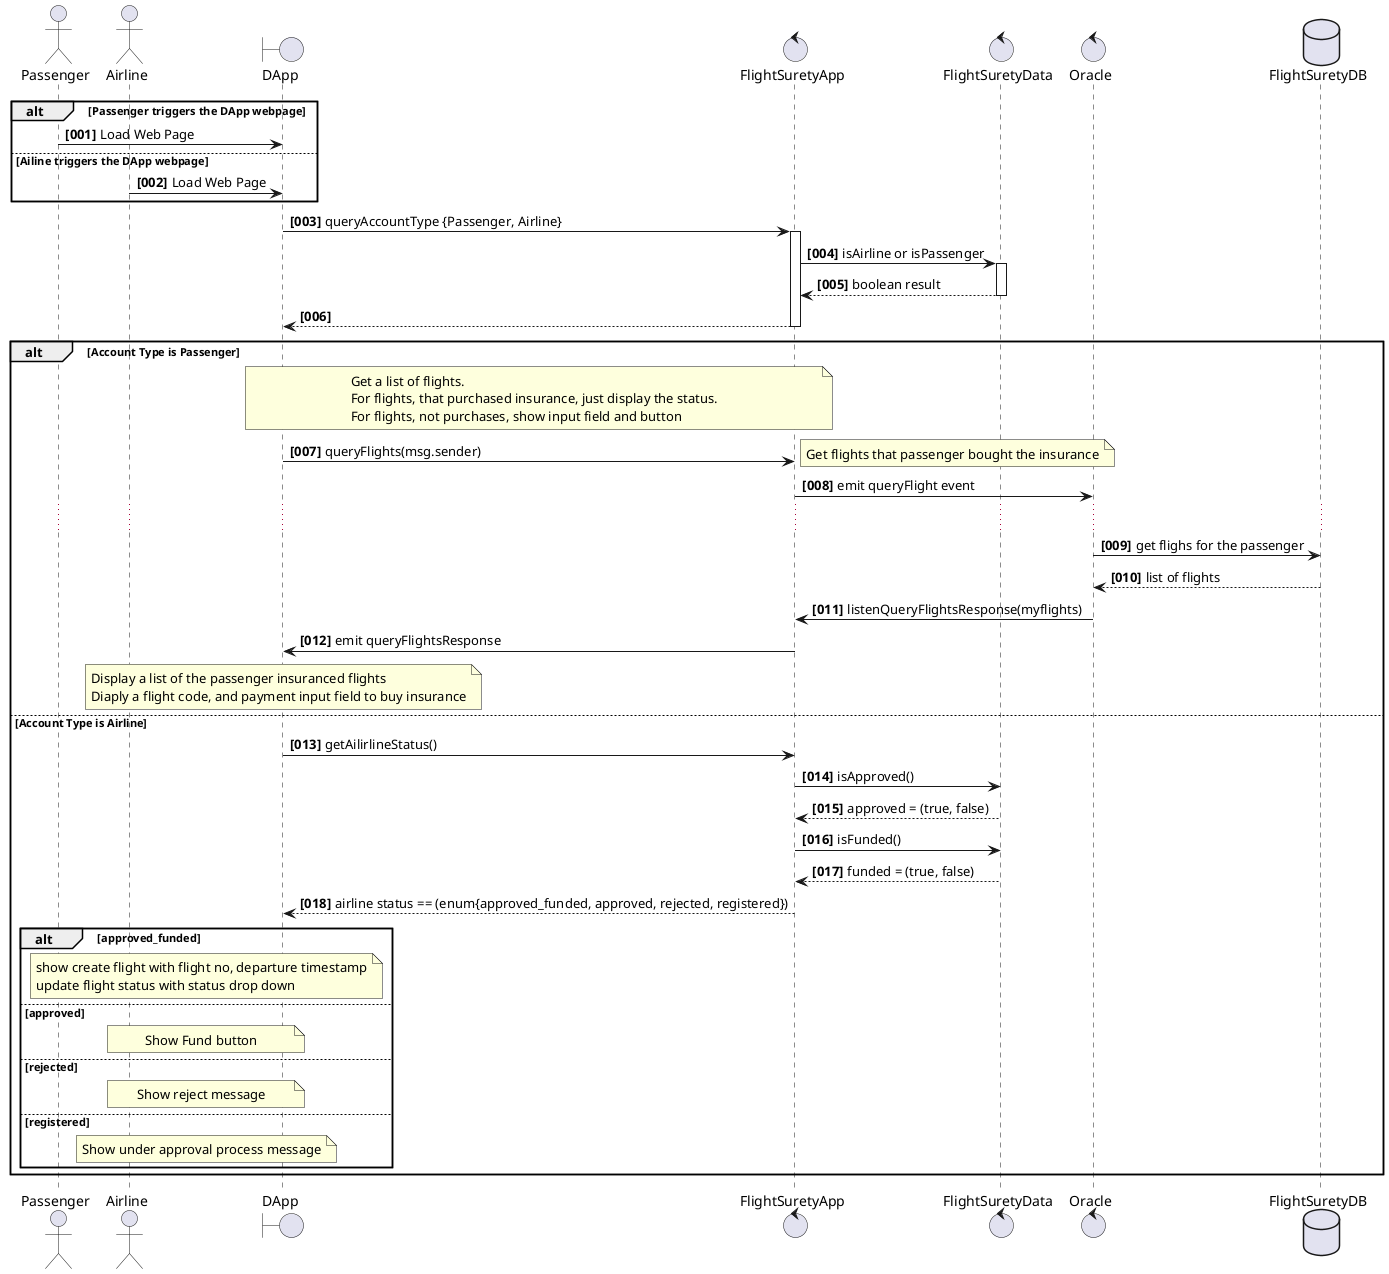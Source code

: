 @startuml
actor Passenger
actor Airline
boundary DApp
control FlightSuretyApp
control FlightSuretyData
control Oracle
database FlightSuretyDB

autonumber "<b>[000]"
alt Passenger triggers the DApp webpage
    Passenger -> DApp : Load Web Page
else Ailine triggers the DApp webpage
    Airline -> DApp : Load Web Page
end
DApp -> FlightSuretyApp : queryAccountType {Passenger, Airline}
    activate FlightSuretyApp
FlightSuretyApp -> FlightSuretyData : isAirline or isPassenger
    activate FlightSuretyData
FlightSuretyData --> FlightSuretyApp : boolean result
    deactivate FlightSuretyData
FlightSuretyApp --> DApp
    deactivate FlightSuretyApp

alt Account Type is Passenger
    note over DApp, FlightSuretyApp
        Get a list of flights.
        For flights, that purchased insurance, just display the status.
        For flights, not purchases, show input field and button
    end note
    DApp -> FlightSuretyApp : queryFlights(msg.sender)
        note right
            Get flights that passenger bought the insurance
        end note
    FlightSuretyApp -> Oracle: emit queryFlight event
    ...
    Oracle-> FlightSuretyDB : get flighs for the passenger
    FlightSuretyDB --> Oracle: list of flights
    Oracle -> FlightSuretyApp : listenQueryFlightsResponse(myflights)
    FlightSuretyApp -> DApp: emit queryFlightsResponse
        note over DApp
            Display a list of the passenger insuranced flights
            Diaply a flight code, and payment input field to buy insurance
        end note

else Account Type is Airline
    DApp -> FlightSuretyApp : getAilirlineStatus()
    FlightSuretyApp -> FlightSuretyData: isApproved()
    FlightSuretyData --> FlightSuretyApp: approved = (true, false)
    FlightSuretyApp -> FlightSuretyData: isFunded()
    FlightSuretyData --> FlightSuretyApp: funded = (true, false)
    FlightSuretyApp --> DApp: airline status == (enum{approved_funded, approved, rejected, registered})
    alt approved_funded
        note over Airline, DApp
            show create flight with flight no, departure timestamp
            update flight status with status drop down
        end note
    else approved
        note over Airline, DApp
            Show Fund button
        end note
    else rejected
        note over Airline, DApp
            Show reject message
        end note
    else registered
        note over Airline, DApp
            Show under approval process message
        end note
    end
end

@enduml